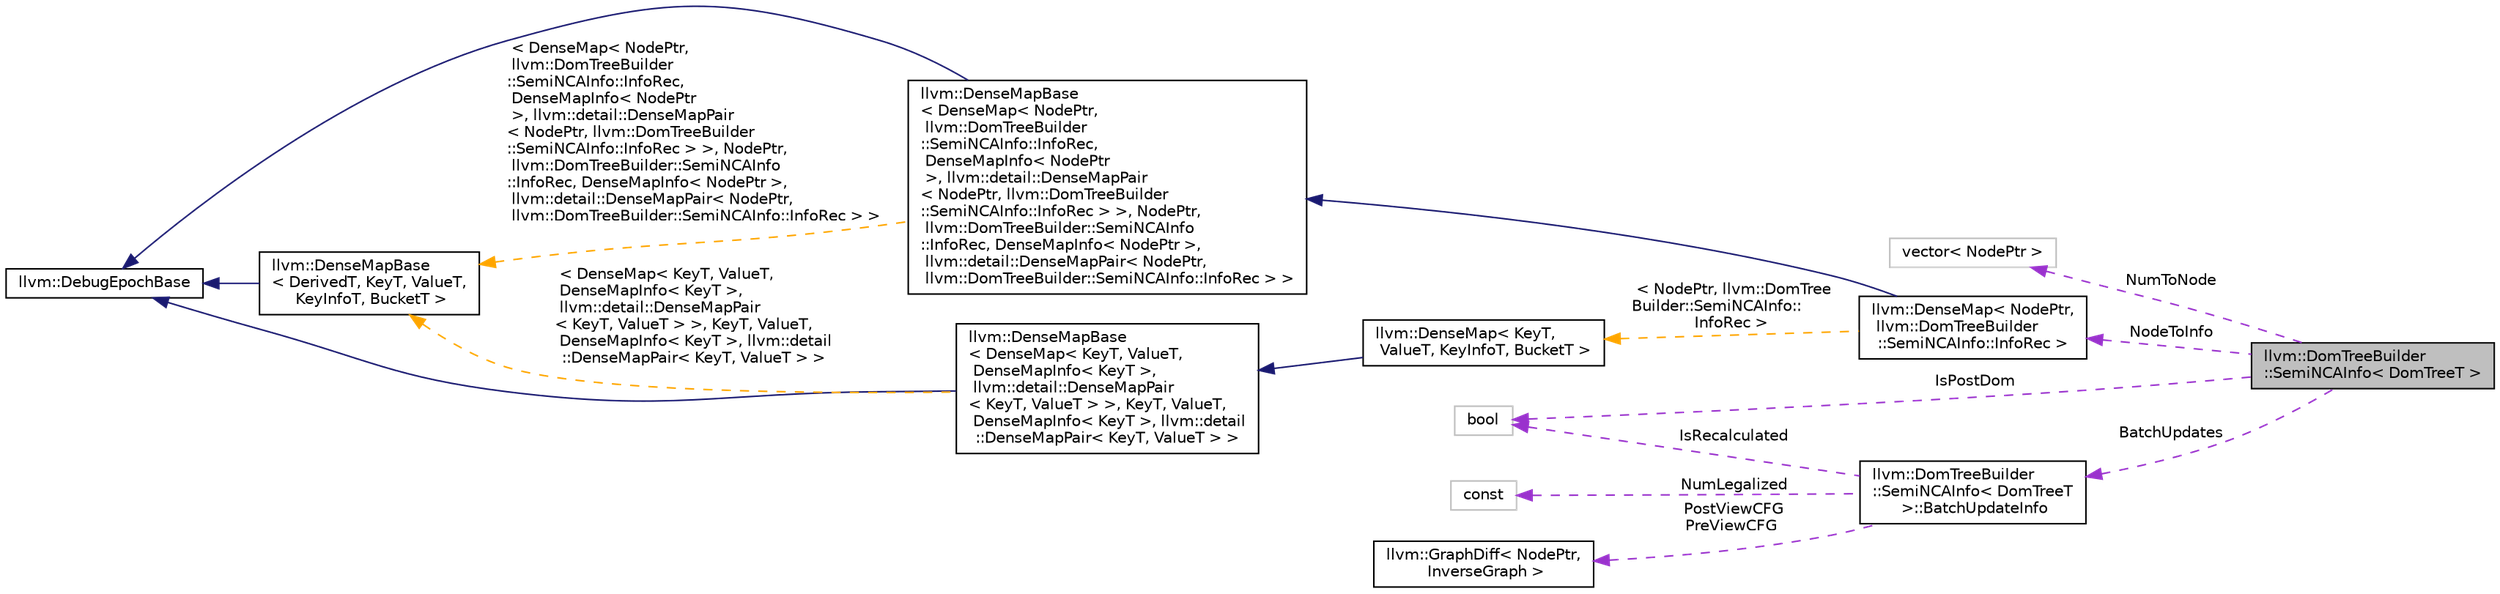 digraph "llvm::DomTreeBuilder::SemiNCAInfo&lt; DomTreeT &gt;"
{
 // LATEX_PDF_SIZE
  bgcolor="transparent";
  edge [fontname="Helvetica",fontsize="10",labelfontname="Helvetica",labelfontsize="10"];
  node [fontname="Helvetica",fontsize="10",shape=record];
  rankdir="LR";
  Node1 [label="llvm::DomTreeBuilder\l::SemiNCAInfo\< DomTreeT \>",height=0.2,width=0.4,color="black", fillcolor="grey75", style="filled", fontcolor="black",tooltip=" "];
  Node2 -> Node1 [dir="back",color="darkorchid3",fontsize="10",style="dashed",label=" NumToNode" ,fontname="Helvetica"];
  Node2 [label="vector\< NodePtr \>",height=0.2,width=0.4,color="grey75",tooltip=" "];
  Node3 -> Node1 [dir="back",color="darkorchid3",fontsize="10",style="dashed",label=" NodeToInfo" ,fontname="Helvetica"];
  Node3 [label="llvm::DenseMap\< NodePtr,\l llvm::DomTreeBuilder\l::SemiNCAInfo::InfoRec \>",height=0.2,width=0.4,color="black",URL="$classllvm_1_1DenseMap.html",tooltip=" "];
  Node4 -> Node3 [dir="back",color="midnightblue",fontsize="10",style="solid",fontname="Helvetica"];
  Node4 [label="llvm::DenseMapBase\l\< DenseMap\< NodePtr,\l llvm::DomTreeBuilder\l::SemiNCAInfo::InfoRec,\l DenseMapInfo\< NodePtr\l \>, llvm::detail::DenseMapPair\l\< NodePtr, llvm::DomTreeBuilder\l::SemiNCAInfo::InfoRec \> \>, NodePtr,\l llvm::DomTreeBuilder::SemiNCAInfo\l::InfoRec, DenseMapInfo\< NodePtr \>,\l llvm::detail::DenseMapPair\< NodePtr,\l llvm::DomTreeBuilder::SemiNCAInfo::InfoRec \> \>",height=0.2,width=0.4,color="black",URL="$classllvm_1_1DenseMapBase.html",tooltip=" "];
  Node5 -> Node4 [dir="back",color="midnightblue",fontsize="10",style="solid",fontname="Helvetica"];
  Node5 [label="llvm::DebugEpochBase",height=0.2,width=0.4,color="black",URL="$classllvm_1_1DebugEpochBase.html",tooltip="A base class for data structure classes wishing to make iterators (\"handles\") pointing into themselve..."];
  Node6 -> Node4 [dir="back",color="orange",fontsize="10",style="dashed",label=" \< DenseMap\< NodePtr,\l llvm::DomTreeBuilder\l::SemiNCAInfo::InfoRec,\l DenseMapInfo\< NodePtr\l \>, llvm::detail::DenseMapPair\l\< NodePtr, llvm::DomTreeBuilder\l::SemiNCAInfo::InfoRec \> \>, NodePtr,\l llvm::DomTreeBuilder::SemiNCAInfo\l::InfoRec, DenseMapInfo\< NodePtr \>,\l llvm::detail::DenseMapPair\< NodePtr,\l llvm::DomTreeBuilder::SemiNCAInfo::InfoRec \> \>" ,fontname="Helvetica"];
  Node6 [label="llvm::DenseMapBase\l\< DerivedT, KeyT, ValueT,\l KeyInfoT, BucketT \>",height=0.2,width=0.4,color="black",URL="$classllvm_1_1DenseMapBase.html",tooltip=" "];
  Node5 -> Node6 [dir="back",color="midnightblue",fontsize="10",style="solid",fontname="Helvetica"];
  Node7 -> Node3 [dir="back",color="orange",fontsize="10",style="dashed",label=" \< NodePtr, llvm::DomTree\lBuilder::SemiNCAInfo::\lInfoRec \>" ,fontname="Helvetica"];
  Node7 [label="llvm::DenseMap\< KeyT,\l ValueT, KeyInfoT, BucketT \>",height=0.2,width=0.4,color="black",URL="$classllvm_1_1DenseMap.html",tooltip=" "];
  Node8 -> Node7 [dir="back",color="midnightblue",fontsize="10",style="solid",fontname="Helvetica"];
  Node8 [label="llvm::DenseMapBase\l\< DenseMap\< KeyT, ValueT,\l DenseMapInfo\< KeyT \>,\l llvm::detail::DenseMapPair\l\< KeyT, ValueT \> \>, KeyT, ValueT,\l DenseMapInfo\< KeyT \>, llvm::detail\l::DenseMapPair\< KeyT, ValueT \> \>",height=0.2,width=0.4,color="black",URL="$classllvm_1_1DenseMapBase.html",tooltip=" "];
  Node5 -> Node8 [dir="back",color="midnightblue",fontsize="10",style="solid",fontname="Helvetica"];
  Node6 -> Node8 [dir="back",color="orange",fontsize="10",style="dashed",label=" \< DenseMap\< KeyT, ValueT,\l DenseMapInfo\< KeyT \>,\l llvm::detail::DenseMapPair\l\< KeyT, ValueT \> \>, KeyT, ValueT,\l DenseMapInfo\< KeyT \>, llvm::detail\l::DenseMapPair\< KeyT, ValueT \> \>" ,fontname="Helvetica"];
  Node9 -> Node1 [dir="back",color="darkorchid3",fontsize="10",style="dashed",label=" IsPostDom" ,fontname="Helvetica"];
  Node9 [label="bool",height=0.2,width=0.4,color="grey75",tooltip=" "];
  Node10 -> Node1 [dir="back",color="darkorchid3",fontsize="10",style="dashed",label=" BatchUpdates" ,fontname="Helvetica"];
  Node10 [label="llvm::DomTreeBuilder\l::SemiNCAInfo\< DomTreeT\l \>::BatchUpdateInfo",height=0.2,width=0.4,color="black",URL="$structllvm_1_1DomTreeBuilder_1_1SemiNCAInfo_1_1BatchUpdateInfo.html",tooltip=" "];
  Node9 -> Node10 [dir="back",color="darkorchid3",fontsize="10",style="dashed",label=" IsRecalculated" ,fontname="Helvetica"];
  Node11 -> Node10 [dir="back",color="darkorchid3",fontsize="10",style="dashed",label=" NumLegalized" ,fontname="Helvetica"];
  Node11 [label="const",height=0.2,width=0.4,color="grey75",tooltip=" "];
  Node12 -> Node10 [dir="back",color="darkorchid3",fontsize="10",style="dashed",label=" PostViewCFG\nPreViewCFG" ,fontname="Helvetica"];
  Node12 [label="llvm::GraphDiff\< NodePtr,\l InverseGraph \>",height=0.2,width=0.4,color="black",URL="$classllvm_1_1GraphDiff.html",tooltip=" "];
}
